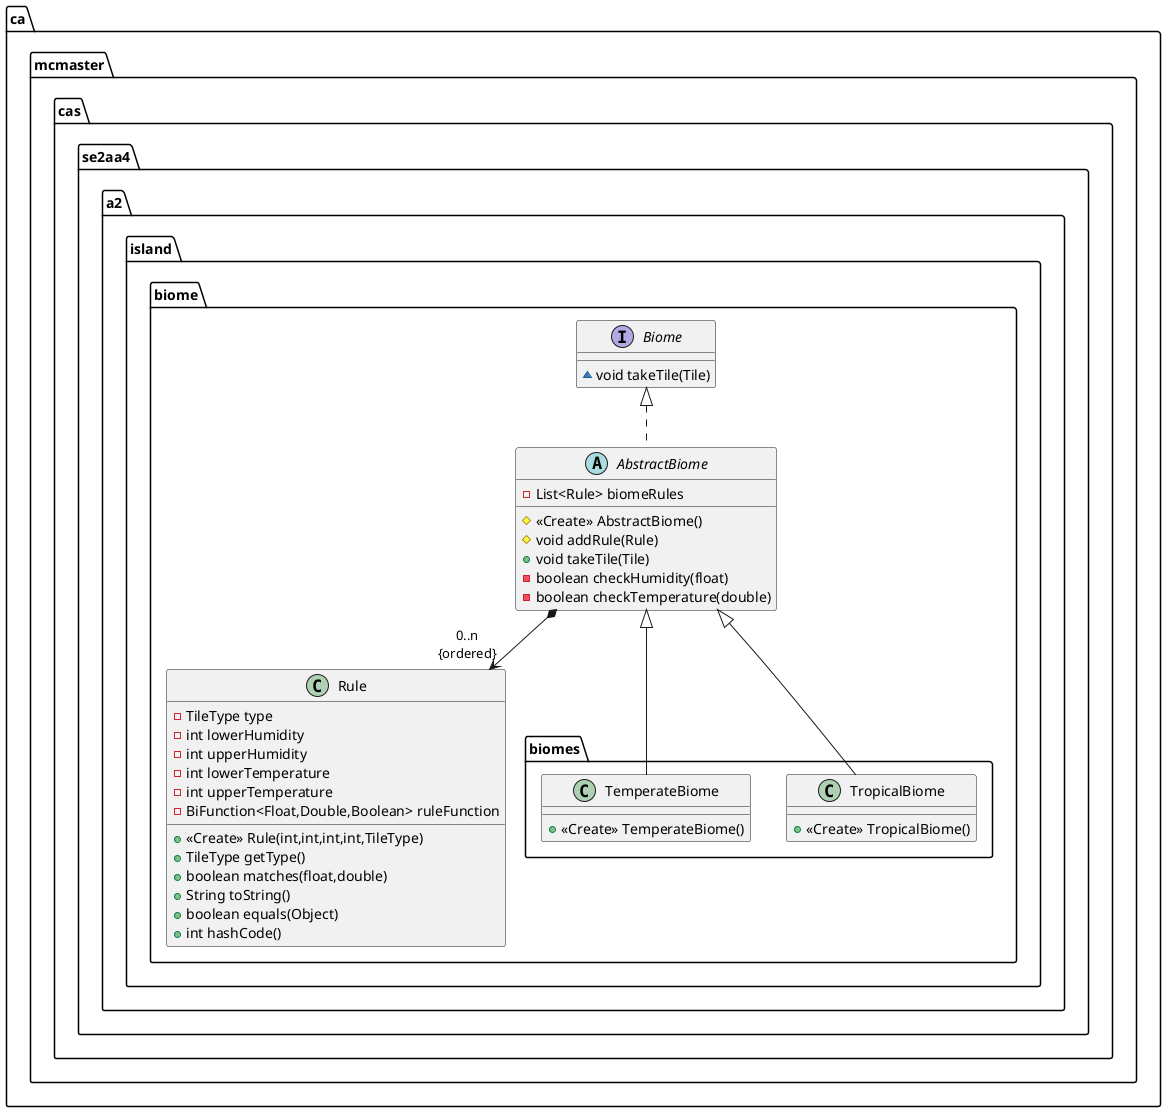@startuml
class ca.mcmaster.cas.se2aa4.a2.island.biome.Rule {
- TileType type
- int lowerHumidity
- int upperHumidity
- int lowerTemperature
- int upperTemperature
- BiFunction<Float,Double,Boolean> ruleFunction
+ <<Create>> Rule(int,int,int,int,TileType)
+ TileType getType()
+ boolean matches(float,double)
+ String toString()
+ boolean equals(Object)
+ int hashCode()
}
class ca.mcmaster.cas.se2aa4.a2.island.biome.biomes.TropicalBiome {
+ <<Create>> TropicalBiome()
}
class ca.mcmaster.cas.se2aa4.a2.island.biome.biomes.TemperateBiome {
+ <<Create>> TemperateBiome()
}
interface ca.mcmaster.cas.se2aa4.a2.island.biome.Biome {
~ void takeTile(Tile)
}
abstract class ca.mcmaster.cas.se2aa4.a2.island.biome.AbstractBiome {
- List<Rule> biomeRules
# <<Create>> AbstractBiome()
# void addRule(Rule)
+ void takeTile(Tile)
- boolean checkHumidity(float)
- boolean checkTemperature(double)
}


ca.mcmaster.cas.se2aa4.a2.island.biome.AbstractBiome <|-- ca.mcmaster.cas.se2aa4.a2.island.biome.biomes.TropicalBiome
ca.mcmaster.cas.se2aa4.a2.island.biome.AbstractBiome <|-- ca.mcmaster.cas.se2aa4.a2.island.biome.biomes.TemperateBiome
ca.mcmaster.cas.se2aa4.a2.island.biome.Biome <|.. ca.mcmaster.cas.se2aa4.a2.island.biome.AbstractBiome
ca.mcmaster.cas.se2aa4.a2.island.biome.AbstractBiome *--> "0..n\n{ordered}" ca.mcmaster.cas.se2aa4.a2.island.biome.Rule
@enduml